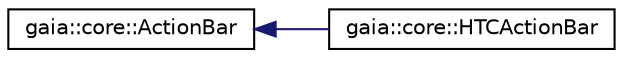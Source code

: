 digraph G
{
  edge [fontname="Helvetica",fontsize="10",labelfontname="Helvetica",labelfontsize="10"];
  node [fontname="Helvetica",fontsize="10",shape=record];
  rankdir=LR;
  Node1 [label="gaia::core::ActionBar",height=0.2,width=0.4,color="black", fillcolor="white", style="filled",URL="$de/dd4/classgaia_1_1core_1_1_action_bar.html",tooltip="The action bar is at the top of the page and it can shows a title, a subtitle, the &#39;up&#39; and a custom ..."];
  Node1 -> Node2 [dir=back,color="midnightblue",fontsize="10",style="solid",fontname="Helvetica"];
  Node2 [label="gaia::core::HTCActionBar",height=0.2,width=0.4,color="black", fillcolor="white", style="filled",URL="$d5/ddb/classgaia_1_1core_1_1_h_t_c_action_bar.html"];
}
